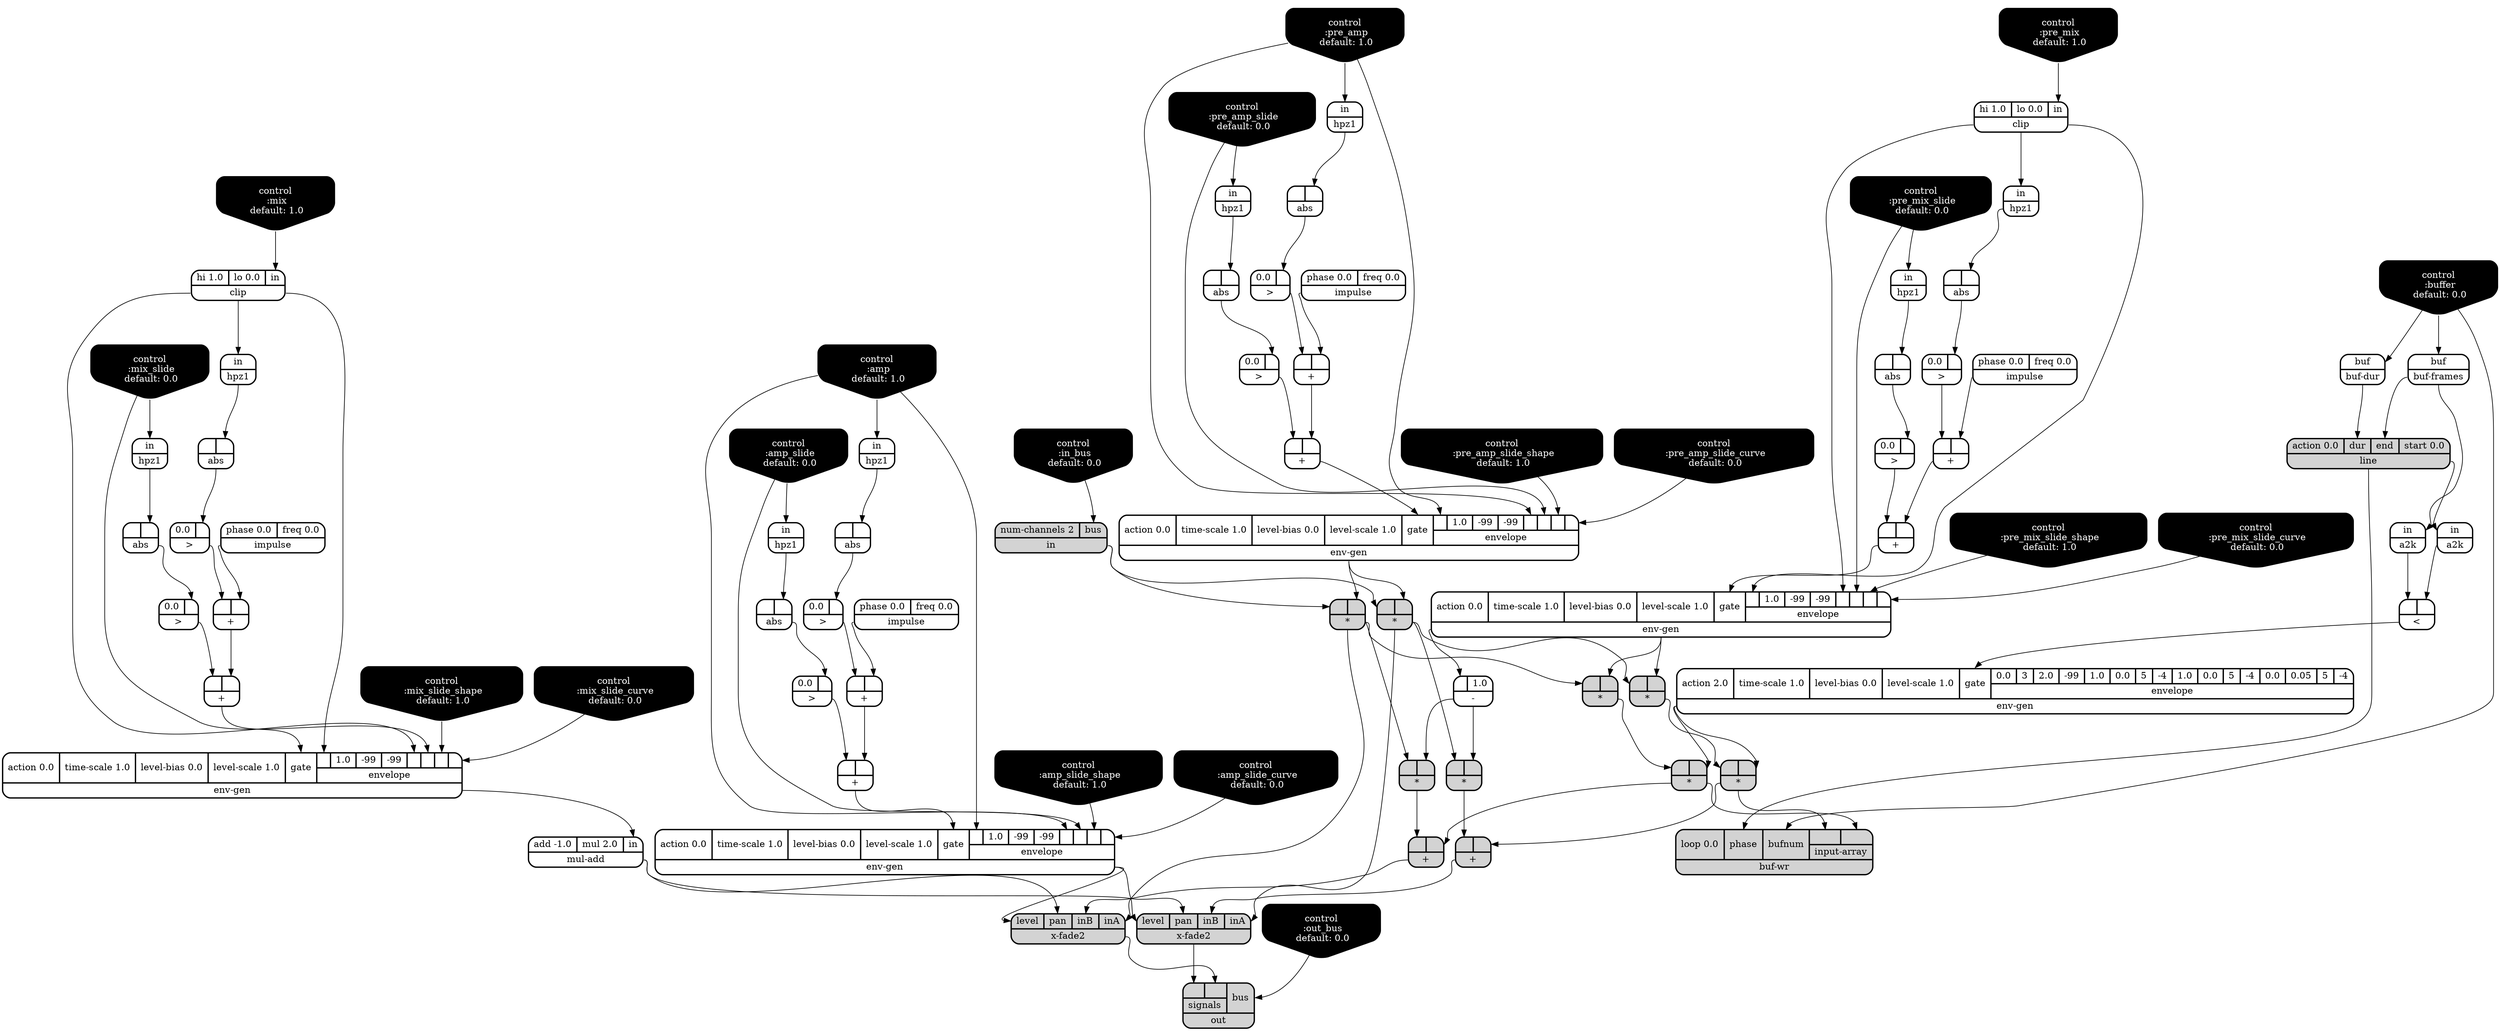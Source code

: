 digraph synthdef {
43 [label = "{{ <b> |<a> } |<__UG_NAME__>* }" style="filled, bold, rounded"  shape=record rankdir=LR];
66 [label = "{{ <b> |<a> } |<__UG_NAME__>* }" style="filled, bold, rounded"  shape=record rankdir=LR];
67 [label = "{{ <b> |<a> } |<__UG_NAME__>* }" style="filled, bold, rounded"  shape=record rankdir=LR];
68 [label = "{{ <b> |<a> } |<__UG_NAME__>* }" style="filled, bold, rounded"  shape=record rankdir=LR];
73 [label = "{{ <b> |<a> } |<__UG_NAME__>* }" style="filled, bold, rounded"  shape=record rankdir=LR];
78 [label = "{{ <b> |<a> } |<__UG_NAME__>* }" style="filled, bold, rounded"  shape=record rankdir=LR];
79 [label = "{{ <b> |<a> } |<__UG_NAME__>* }" style="filled, bold, rounded"  shape=record rankdir=LR];
80 [label = "{{ <b> |<a> } |<__UG_NAME__>* }" style="filled, bold, rounded"  shape=record rankdir=LR];
24 [label = "{{ <b> |<a> } |<__UG_NAME__>+ }" style="bold, rounded" shape=record rankdir=LR];
28 [label = "{{ <b> |<a> } |<__UG_NAME__>+ }" style="bold, rounded" shape=record rankdir=LR];
36 [label = "{{ <b> |<a> } |<__UG_NAME__>+ }" style="bold, rounded" shape=record rankdir=LR];
40 [label = "{{ <b> |<a> } |<__UG_NAME__>+ }" style="bold, rounded" shape=record rankdir=LR];
51 [label = "{{ <b> |<a> } |<__UG_NAME__>+ }" style="bold, rounded" shape=record rankdir=LR];
63 [label = "{{ <b> |<a> } |<__UG_NAME__>+ }" style="bold, rounded" shape=record rankdir=LR];
64 [label = "{{ <b> |<a> } |<__UG_NAME__>+ }" style="bold, rounded" shape=record rankdir=LR];
70 [label = "{{ <b> |<a> } |<__UG_NAME__>+ }" style="bold, rounded" shape=record rankdir=LR];
74 [label = "{{ <b> |<a> } |<__UG_NAME__>+ }" style="filled, bold, rounded"  shape=record rankdir=LR];
81 [label = "{{ <b> |<a> } |<__UG_NAME__>+ }" style="filled, bold, rounded"  shape=record rankdir=LR];
72 [label = "{{ <b> |<a> 1.0} |<__UG_NAME__>- }" style="bold, rounded" shape=record rankdir=LR];
60 [label = "{{ <b> |<a> } |<__UG_NAME__>\< }" style="bold, rounded" shape=record rankdir=LR];
23 [label = "{{ <b> 0.0|<a> } |<__UG_NAME__>\> }" style="bold, rounded" shape=record rankdir=LR];
27 [label = "{{ <b> 0.0|<a> } |<__UG_NAME__>\> }" style="bold, rounded" shape=record rankdir=LR];
35 [label = "{{ <b> 0.0|<a> } |<__UG_NAME__>\> }" style="bold, rounded" shape=record rankdir=LR];
39 [label = "{{ <b> 0.0|<a> } |<__UG_NAME__>\> }" style="bold, rounded" shape=record rankdir=LR];
50 [label = "{{ <b> 0.0|<a> } |<__UG_NAME__>\> }" style="bold, rounded" shape=record rankdir=LR];
54 [label = "{{ <b> 0.0|<a> } |<__UG_NAME__>\> }" style="bold, rounded" shape=record rankdir=LR];
62 [label = "{{ <b> 0.0|<a> } |<__UG_NAME__>\> }" style="bold, rounded" shape=record rankdir=LR];
69 [label = "{{ <b> 0.0|<a> } |<__UG_NAME__>\> }" style="bold, rounded" shape=record rankdir=LR];
58 [label = "{{ <in> in} |<__UG_NAME__>a2k }" style="bold, rounded" shape=record rankdir=LR];
59 [label = "{{ <in> in} |<__UG_NAME__>a2k }" style="bold, rounded" shape=record rankdir=LR];
22 [label = "{{ <b> |<a> } |<__UG_NAME__>abs }" style="bold, rounded" shape=record rankdir=LR];
26 [label = "{{ <b> |<a> } |<__UG_NAME__>abs }" style="bold, rounded" shape=record rankdir=LR];
31 [label = "{{ <b> |<a> } |<__UG_NAME__>abs }" style="bold, rounded" shape=record rankdir=LR];
34 [label = "{{ <b> |<a> } |<__UG_NAME__>abs }" style="bold, rounded" shape=record rankdir=LR];
38 [label = "{{ <b> |<a> } |<__UG_NAME__>abs }" style="bold, rounded" shape=record rankdir=LR];
46 [label = "{{ <b> |<a> } |<__UG_NAME__>abs }" style="bold, rounded" shape=record rankdir=LR];
49 [label = "{{ <b> |<a> } |<__UG_NAME__>abs }" style="bold, rounded" shape=record rankdir=LR];
53 [label = "{{ <b> |<a> } |<__UG_NAME__>abs }" style="bold, rounded" shape=record rankdir=LR];
56 [label = "{{ <buf> buf} |<__UG_NAME__>buf-dur }" style="bold, rounded" shape=record rankdir=LR];
55 [label = "{{ <buf> buf} |<__UG_NAME__>buf-frames }" style="bold, rounded" shape=record rankdir=LR];
84 [label = "{{ <loop> loop 0.0|<phase> phase|<bufnum> bufnum|{{<input____array___binary____op____u____gen___0>|<input____array___binary____op____u____gen___1>}|input-array}} |<__UG_NAME__>buf-wr }" style="filled, bold, rounded"  shape=record rankdir=LR];
20 [label = "{{ <hi> hi 1.0|<lo> lo 0.0|<in> in} |<__UG_NAME__>clip }" style="bold, rounded" shape=record rankdir=LR];
29 [label = "{{ <hi> hi 1.0|<lo> lo 0.0|<in> in} |<__UG_NAME__>clip }" style="bold, rounded" shape=record rankdir=LR];
0 [label = "control
 :buffer
 default: 0.0" shape=invhouse style="rounded, filled, bold" fillcolor=black fontcolor=white ]; 
1 [label = "control
 :pre_amp
 default: 1.0" shape=invhouse style="rounded, filled, bold" fillcolor=black fontcolor=white ]; 
2 [label = "control
 :pre_amp_slide
 default: 0.0" shape=invhouse style="rounded, filled, bold" fillcolor=black fontcolor=white ]; 
3 [label = "control
 :pre_amp_slide_shape
 default: 1.0" shape=invhouse style="rounded, filled, bold" fillcolor=black fontcolor=white ]; 
4 [label = "control
 :pre_amp_slide_curve
 default: 0.0" shape=invhouse style="rounded, filled, bold" fillcolor=black fontcolor=white ]; 
5 [label = "control
 :amp
 default: 1.0" shape=invhouse style="rounded, filled, bold" fillcolor=black fontcolor=white ]; 
6 [label = "control
 :amp_slide
 default: 0.0" shape=invhouse style="rounded, filled, bold" fillcolor=black fontcolor=white ]; 
7 [label = "control
 :amp_slide_shape
 default: 1.0" shape=invhouse style="rounded, filled, bold" fillcolor=black fontcolor=white ]; 
8 [label = "control
 :amp_slide_curve
 default: 0.0" shape=invhouse style="rounded, filled, bold" fillcolor=black fontcolor=white ]; 
9 [label = "control
 :mix
 default: 1.0" shape=invhouse style="rounded, filled, bold" fillcolor=black fontcolor=white ]; 
10 [label = "control
 :mix_slide
 default: 0.0" shape=invhouse style="rounded, filled, bold" fillcolor=black fontcolor=white ]; 
11 [label = "control
 :mix_slide_shape
 default: 1.0" shape=invhouse style="rounded, filled, bold" fillcolor=black fontcolor=white ]; 
12 [label = "control
 :mix_slide_curve
 default: 0.0" shape=invhouse style="rounded, filled, bold" fillcolor=black fontcolor=white ]; 
13 [label = "control
 :pre_mix
 default: 1.0" shape=invhouse style="rounded, filled, bold" fillcolor=black fontcolor=white ]; 
14 [label = "control
 :pre_mix_slide
 default: 0.0" shape=invhouse style="rounded, filled, bold" fillcolor=black fontcolor=white ]; 
15 [label = "control
 :pre_mix_slide_shape
 default: 1.0" shape=invhouse style="rounded, filled, bold" fillcolor=black fontcolor=white ]; 
16 [label = "control
 :pre_mix_slide_curve
 default: 0.0" shape=invhouse style="rounded, filled, bold" fillcolor=black fontcolor=white ]; 
17 [label = "control
 :in_bus
 default: 0.0" shape=invhouse style="rounded, filled, bold" fillcolor=black fontcolor=white ]; 
18 [label = "control
 :out_bus
 default: 0.0" shape=invhouse style="rounded, filled, bold" fillcolor=black fontcolor=white ]; 
41 [label = "{{ <action> action 0.0|<time____scale> time-scale 1.0|<level____bias> level-bias 0.0|<level____scale> level-scale 1.0|<gate> gate|{{<envelope___control___0>|1.0|-99|-99|<envelope___control___4>|<envelope___control___5>|<envelope___control___6>|<envelope___control___7>}|envelope}} |<__UG_NAME__>env-gen }" style="bold, rounded" shape=record rankdir=LR];
61 [label = "{{ <action> action 2.0|<time____scale> time-scale 1.0|<level____bias> level-bias 0.0|<level____scale> level-scale 1.0|<gate> gate|{{0.0|3|2.0|-99|1.0|0.0|5|-4|1.0|0.0|5|-4|0.0|0.05|5|-4}|envelope}} |<__UG_NAME__>env-gen }" style="bold, rounded" shape=record rankdir=LR];
65 [label = "{{ <action> action 0.0|<time____scale> time-scale 1.0|<level____bias> level-bias 0.0|<level____scale> level-scale 1.0|<gate> gate|{{<envelope___clip___0>|1.0|-99|-99|<envelope___clip___4>|<envelope___control___5>|<envelope___control___6>|<envelope___control___7>}|envelope}} |<__UG_NAME__>env-gen }" style="bold, rounded" shape=record rankdir=LR];
71 [label = "{{ <action> action 0.0|<time____scale> time-scale 1.0|<level____bias> level-bias 0.0|<level____scale> level-scale 1.0|<gate> gate|{{<envelope___control___0>|1.0|-99|-99|<envelope___control___4>|<envelope___control___5>|<envelope___control___6>|<envelope___control___7>}|envelope}} |<__UG_NAME__>env-gen }" style="bold, rounded" shape=record rankdir=LR];
75 [label = "{{ <action> action 0.0|<time____scale> time-scale 1.0|<level____bias> level-bias 0.0|<level____scale> level-scale 1.0|<gate> gate|{{<envelope___clip___0>|1.0|-99|-99|<envelope___clip___4>|<envelope___control___5>|<envelope___control___6>|<envelope___control___7>}|envelope}} |<__UG_NAME__>env-gen }" style="bold, rounded" shape=record rankdir=LR];
21 [label = "{{ <in> in} |<__UG_NAME__>hpz1 }" style="bold, rounded" shape=record rankdir=LR];
25 [label = "{{ <in> in} |<__UG_NAME__>hpz1 }" style="bold, rounded" shape=record rankdir=LR];
30 [label = "{{ <in> in} |<__UG_NAME__>hpz1 }" style="bold, rounded" shape=record rankdir=LR];
33 [label = "{{ <in> in} |<__UG_NAME__>hpz1 }" style="bold, rounded" shape=record rankdir=LR];
37 [label = "{{ <in> in} |<__UG_NAME__>hpz1 }" style="bold, rounded" shape=record rankdir=LR];
45 [label = "{{ <in> in} |<__UG_NAME__>hpz1 }" style="bold, rounded" shape=record rankdir=LR];
48 [label = "{{ <in> in} |<__UG_NAME__>hpz1 }" style="bold, rounded" shape=record rankdir=LR];
52 [label = "{{ <in> in} |<__UG_NAME__>hpz1 }" style="bold, rounded" shape=record rankdir=LR];
19 [label = "{{ <phase> phase 0.0|<freq> freq 0.0} |<__UG_NAME__>impulse }" style="bold, rounded" shape=record rankdir=LR];
32 [label = "{{ <phase> phase 0.0|<freq> freq 0.0} |<__UG_NAME__>impulse }" style="bold, rounded" shape=record rankdir=LR];
44 [label = "{{ <phase> phase 0.0|<freq> freq 0.0} |<__UG_NAME__>impulse }" style="bold, rounded" shape=record rankdir=LR];
47 [label = "{{ <phase> phase 0.0|<freq> freq 0.0} |<__UG_NAME__>impulse }" style="bold, rounded" shape=record rankdir=LR];
42 [label = "{{ <num____channels> num-channels 2|<bus> bus} |<__UG_NAME__>in }" style="filled, bold, rounded"  shape=record rankdir=LR];
57 [label = "{{ <action> action 0.0|<dur> dur|<end> end|<start> start 0.0} |<__UG_NAME__>line }" style="filled, bold, rounded"  shape=record rankdir=LR];
76 [label = "{{ <add> add -1.0|<mul> mul 2.0|<in> in} |<__UG_NAME__>mul-add }" style="bold, rounded" shape=record rankdir=LR];
83 [label = "{{ {{<signals___x____fade2___0>|<signals___x____fade2___1>}|signals}|<bus> bus} |<__UG_NAME__>out }" style="filled, bold, rounded"  shape=record rankdir=LR];
77 [label = "{{ <level> level|<pan> pan|<inb> inB|<ina> inA} |<__UG_NAME__>x-fade2 }" style="filled, bold, rounded"  shape=record rankdir=LR];
82 [label = "{{ <level> level|<pan> pan|<inb> inB|<ina> inA} |<__UG_NAME__>x-fade2 }" style="filled, bold, rounded"  shape=record rankdir=LR];

41:__UG_NAME__ -> 43:a ;
42:__UG_NAME__ -> 43:b ;
41:__UG_NAME__ -> 66:a ;
42:__UG_NAME__ -> 66:b ;
65:__UG_NAME__ -> 67:a ;
66:__UG_NAME__ -> 67:b ;
61:__UG_NAME__ -> 68:a ;
67:__UG_NAME__ -> 68:b ;
72:__UG_NAME__ -> 73:a ;
66:__UG_NAME__ -> 73:b ;
65:__UG_NAME__ -> 78:a ;
43:__UG_NAME__ -> 78:b ;
61:__UG_NAME__ -> 79:a ;
78:__UG_NAME__ -> 79:b ;
72:__UG_NAME__ -> 80:a ;
43:__UG_NAME__ -> 80:b ;
19:__UG_NAME__ -> 24:a ;
23:__UG_NAME__ -> 24:b ;
24:__UG_NAME__ -> 28:a ;
27:__UG_NAME__ -> 28:b ;
32:__UG_NAME__ -> 36:a ;
35:__UG_NAME__ -> 36:b ;
36:__UG_NAME__ -> 40:a ;
39:__UG_NAME__ -> 40:b ;
47:__UG_NAME__ -> 51:a ;
50:__UG_NAME__ -> 51:b ;
44:__UG_NAME__ -> 63:a ;
62:__UG_NAME__ -> 63:b ;
63:__UG_NAME__ -> 64:a ;
54:__UG_NAME__ -> 64:b ;
51:__UG_NAME__ -> 70:a ;
69:__UG_NAME__ -> 70:b ;
68:__UG_NAME__ -> 74:a ;
73:__UG_NAME__ -> 74:b ;
79:__UG_NAME__ -> 81:a ;
80:__UG_NAME__ -> 81:b ;
65:__UG_NAME__ -> 72:b ;
58:__UG_NAME__ -> 60:a ;
59:__UG_NAME__ -> 60:b ;
22:__UG_NAME__ -> 23:a ;
26:__UG_NAME__ -> 27:a ;
34:__UG_NAME__ -> 35:a ;
38:__UG_NAME__ -> 39:a ;
49:__UG_NAME__ -> 50:a ;
53:__UG_NAME__ -> 54:a ;
31:__UG_NAME__ -> 62:a ;
46:__UG_NAME__ -> 69:a ;
57:__UG_NAME__ -> 58:in ;
55:__UG_NAME__ -> 59:in ;
21:__UG_NAME__ -> 22:a ;
25:__UG_NAME__ -> 26:a ;
30:__UG_NAME__ -> 31:a ;
33:__UG_NAME__ -> 34:a ;
37:__UG_NAME__ -> 38:a ;
45:__UG_NAME__ -> 46:a ;
48:__UG_NAME__ -> 49:a ;
52:__UG_NAME__ -> 53:a ;
0:__UG_NAME__ -> 56:buf ;
0:__UG_NAME__ -> 55:buf ;
68:__UG_NAME__ -> 84:input____array___binary____op____u____gen___0 ;
79:__UG_NAME__ -> 84:input____array___binary____op____u____gen___1 ;
0:__UG_NAME__ -> 84:bufnum ;
57:__UG_NAME__ -> 84:phase ;
9:__UG_NAME__ -> 20:in ;
13:__UG_NAME__ -> 29:in ;
1:__UG_NAME__ -> 41:envelope___control___0 ;
1:__UG_NAME__ -> 41:envelope___control___4 ;
2:__UG_NAME__ -> 41:envelope___control___5 ;
3:__UG_NAME__ -> 41:envelope___control___6 ;
4:__UG_NAME__ -> 41:envelope___control___7 ;
40:__UG_NAME__ -> 41:gate ;
60:__UG_NAME__ -> 61:gate ;
29:__UG_NAME__ -> 65:envelope___clip___0 ;
29:__UG_NAME__ -> 65:envelope___clip___4 ;
14:__UG_NAME__ -> 65:envelope___control___5 ;
15:__UG_NAME__ -> 65:envelope___control___6 ;
16:__UG_NAME__ -> 65:envelope___control___7 ;
64:__UG_NAME__ -> 65:gate ;
5:__UG_NAME__ -> 71:envelope___control___0 ;
5:__UG_NAME__ -> 71:envelope___control___4 ;
6:__UG_NAME__ -> 71:envelope___control___5 ;
7:__UG_NAME__ -> 71:envelope___control___6 ;
8:__UG_NAME__ -> 71:envelope___control___7 ;
70:__UG_NAME__ -> 71:gate ;
20:__UG_NAME__ -> 75:envelope___clip___0 ;
20:__UG_NAME__ -> 75:envelope___clip___4 ;
10:__UG_NAME__ -> 75:envelope___control___5 ;
11:__UG_NAME__ -> 75:envelope___control___6 ;
12:__UG_NAME__ -> 75:envelope___control___7 ;
28:__UG_NAME__ -> 75:gate ;
20:__UG_NAME__ -> 21:in ;
10:__UG_NAME__ -> 25:in ;
29:__UG_NAME__ -> 30:in ;
1:__UG_NAME__ -> 33:in ;
2:__UG_NAME__ -> 37:in ;
6:__UG_NAME__ -> 45:in ;
5:__UG_NAME__ -> 48:in ;
14:__UG_NAME__ -> 52:in ;
17:__UG_NAME__ -> 42:bus ;
55:__UG_NAME__ -> 57:end ;
56:__UG_NAME__ -> 57:dur ;
75:__UG_NAME__ -> 76:in ;
18:__UG_NAME__ -> 83:bus ;
77:__UG_NAME__ -> 83:signals___x____fade2___0 ;
82:__UG_NAME__ -> 83:signals___x____fade2___1 ;
66:__UG_NAME__ -> 77:ina ;
74:__UG_NAME__ -> 77:inb ;
76:__UG_NAME__ -> 77:pan ;
71:__UG_NAME__ -> 77:level ;
43:__UG_NAME__ -> 82:ina ;
81:__UG_NAME__ -> 82:inb ;
76:__UG_NAME__ -> 82:pan ;
71:__UG_NAME__ -> 82:level ;

}